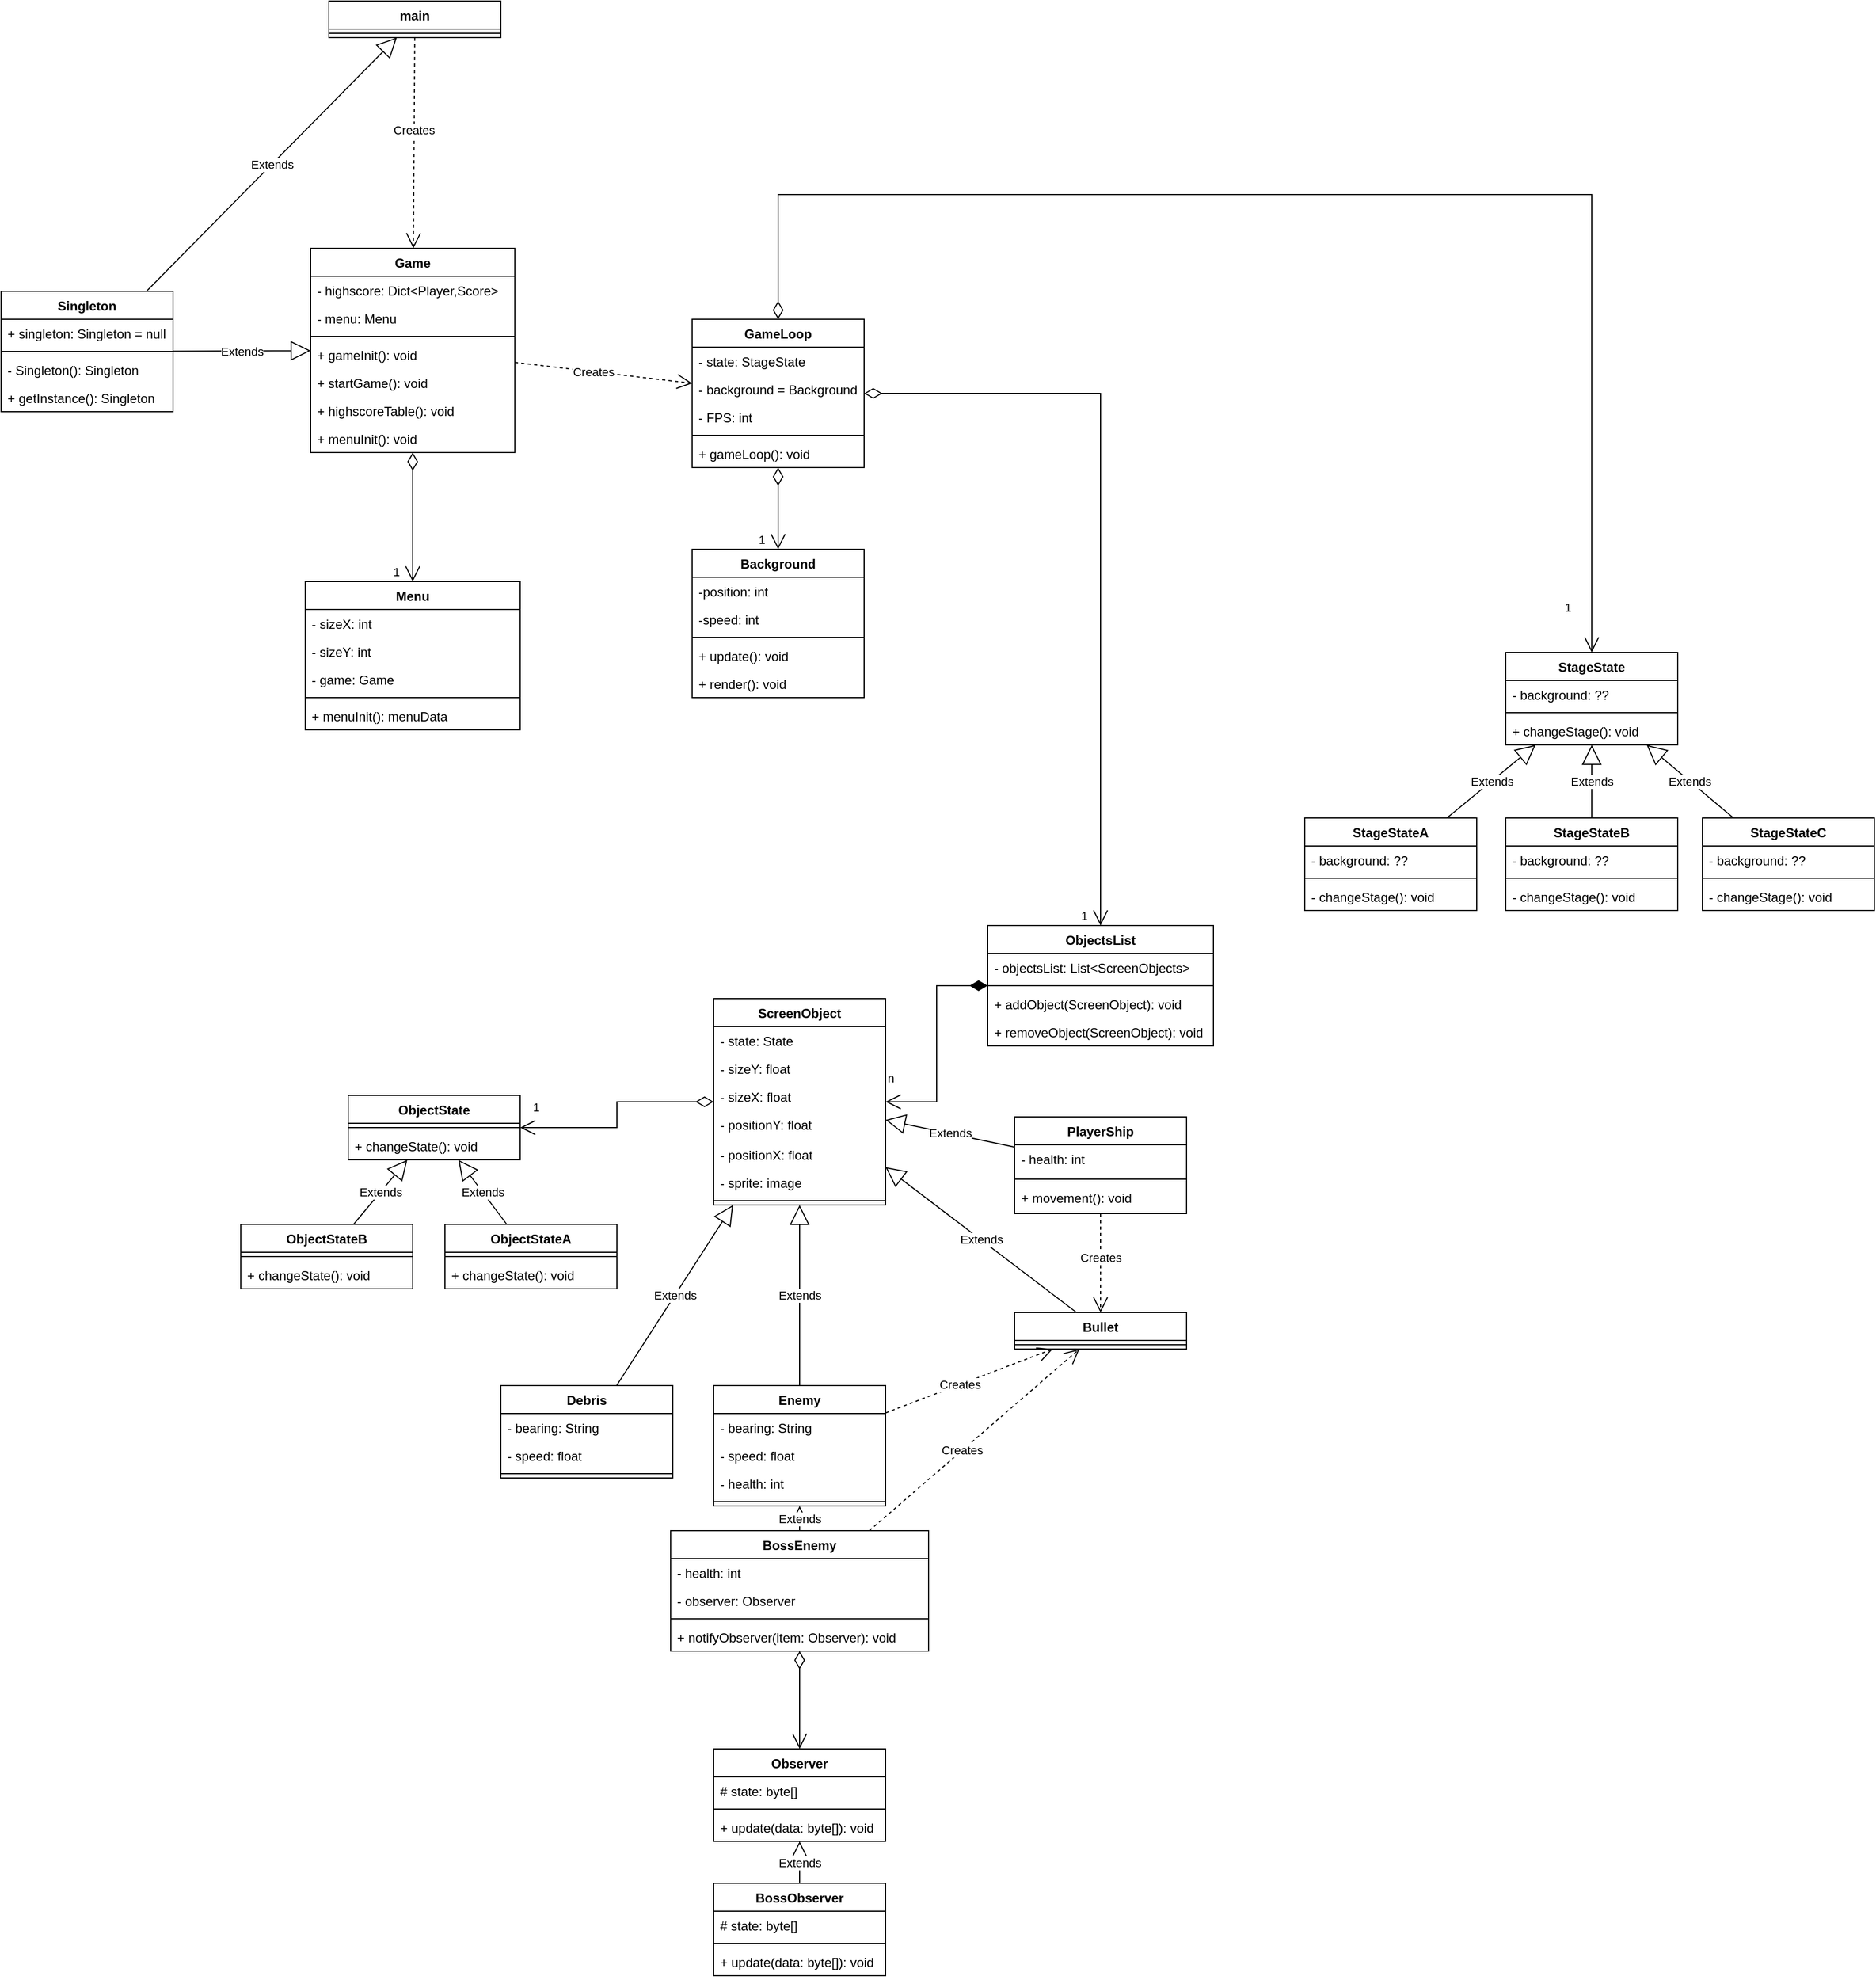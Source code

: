 <mxfile version="15.9.6" type="device"><diagram id="5GU9J7n69deFcwj34hFK" name="Page-1"><mxGraphModel dx="2181" dy="1895" grid="1" gridSize="10" guides="1" tooltips="1" connect="1" arrows="1" fold="1" page="1" pageScale="1" pageWidth="827" pageHeight="1169" math="0" shadow="0"><root><mxCell id="0"/><mxCell id="1" parent="0"/><mxCell id="Bd2ypG0HYfgtCxaTdTpd-13" value="Extends" style="endArrow=block;endSize=16;endFill=0;html=1;rounded=0;" edge="1" parent="1" source="Bd2ypG0HYfgtCxaTdTpd-39" target="Bd2ypG0HYfgtCxaTdTpd-30"><mxGeometry width="160" relative="1" as="geometry"><mxPoint x="330" y="628" as="sourcePoint"/><mxPoint x="490" y="628" as="targetPoint"/></mxGeometry></mxCell><mxCell id="Bd2ypG0HYfgtCxaTdTpd-16" value="Extends" style="endArrow=block;endSize=16;endFill=0;html=1;rounded=0;" edge="1" parent="1" source="Bd2ypG0HYfgtCxaTdTpd-43" target="Bd2ypG0HYfgtCxaTdTpd-30"><mxGeometry width="160" relative="1" as="geometry"><mxPoint x="340" y="598" as="sourcePoint"/><mxPoint x="340" y="540" as="targetPoint"/></mxGeometry></mxCell><mxCell id="Bd2ypG0HYfgtCxaTdTpd-26" value="ObjectsList" style="swimlane;fontStyle=1;align=center;verticalAlign=top;childLayout=stackLayout;horizontal=1;startSize=26;horizontalStack=0;resizeParent=1;resizeParentMax=0;resizeLast=0;collapsible=1;marginBottom=0;" vertex="1" parent="1"><mxGeometry x="505" y="350" width="210" height="112" as="geometry"/></mxCell><mxCell id="Bd2ypG0HYfgtCxaTdTpd-27" value="- objectsList: List&lt;ScreenObjects&gt; " style="text;strokeColor=none;fillColor=none;align=left;verticalAlign=top;spacingLeft=4;spacingRight=4;overflow=hidden;rotatable=0;points=[[0,0.5],[1,0.5]];portConstraint=eastwest;" vertex="1" parent="Bd2ypG0HYfgtCxaTdTpd-26"><mxGeometry y="26" width="210" height="26" as="geometry"/></mxCell><mxCell id="Bd2ypG0HYfgtCxaTdTpd-28" value="" style="line;strokeWidth=1;fillColor=none;align=left;verticalAlign=middle;spacingTop=-1;spacingLeft=3;spacingRight=3;rotatable=0;labelPosition=right;points=[];portConstraint=eastwest;" vertex="1" parent="Bd2ypG0HYfgtCxaTdTpd-26"><mxGeometry y="52" width="210" height="8" as="geometry"/></mxCell><mxCell id="Bd2ypG0HYfgtCxaTdTpd-166" value="+ addObject(ScreenObject): void" style="text;strokeColor=none;fillColor=none;align=left;verticalAlign=top;spacingLeft=4;spacingRight=4;overflow=hidden;rotatable=0;points=[[0,0.5],[1,0.5]];portConstraint=eastwest;" vertex="1" parent="Bd2ypG0HYfgtCxaTdTpd-26"><mxGeometry y="60" width="210" height="26" as="geometry"/></mxCell><mxCell id="Bd2ypG0HYfgtCxaTdTpd-167" value="+ removeObject(ScreenObject): void" style="text;strokeColor=none;fillColor=none;align=left;verticalAlign=top;spacingLeft=4;spacingRight=4;overflow=hidden;rotatable=0;points=[[0,0.5],[1,0.5]];portConstraint=eastwest;" vertex="1" parent="Bd2ypG0HYfgtCxaTdTpd-26"><mxGeometry y="86" width="210" height="26" as="geometry"/></mxCell><mxCell id="Bd2ypG0HYfgtCxaTdTpd-30" value="ScreenObject" style="swimlane;fontStyle=1;align=center;verticalAlign=top;childLayout=stackLayout;horizontal=1;startSize=26;horizontalStack=0;resizeParent=1;resizeParentMax=0;resizeLast=0;collapsible=1;marginBottom=0;" vertex="1" parent="1"><mxGeometry x="250" y="418" width="160" height="192" as="geometry"/></mxCell><mxCell id="Bd2ypG0HYfgtCxaTdTpd-38" value="- state: State" style="text;strokeColor=none;fillColor=none;align=left;verticalAlign=top;spacingLeft=4;spacingRight=4;overflow=hidden;rotatable=0;points=[[0,0.5],[1,0.5]];portConstraint=eastwest;" vertex="1" parent="Bd2ypG0HYfgtCxaTdTpd-30"><mxGeometry y="26" width="160" height="26" as="geometry"/></mxCell><mxCell id="Bd2ypG0HYfgtCxaTdTpd-37" value="- sizeY: float" style="text;strokeColor=none;fillColor=none;align=left;verticalAlign=top;spacingLeft=4;spacingRight=4;overflow=hidden;rotatable=0;points=[[0,0.5],[1,0.5]];portConstraint=eastwest;" vertex="1" parent="Bd2ypG0HYfgtCxaTdTpd-30"><mxGeometry y="52" width="160" height="26" as="geometry"/></mxCell><mxCell id="Bd2ypG0HYfgtCxaTdTpd-36" value="- sizeX: float " style="text;strokeColor=none;fillColor=none;align=left;verticalAlign=top;spacingLeft=4;spacingRight=4;overflow=hidden;rotatable=0;points=[[0,0.5],[1,0.5]];portConstraint=eastwest;" vertex="1" parent="Bd2ypG0HYfgtCxaTdTpd-30"><mxGeometry y="78" width="160" height="26" as="geometry"/></mxCell><mxCell id="Bd2ypG0HYfgtCxaTdTpd-35" value="- positionY: float" style="text;strokeColor=none;fillColor=none;align=left;verticalAlign=top;spacingLeft=4;spacingRight=4;overflow=hidden;rotatable=0;points=[[0,0.5],[1,0.5]];portConstraint=eastwest;" vertex="1" parent="Bd2ypG0HYfgtCxaTdTpd-30"><mxGeometry y="104" width="160" height="28" as="geometry"/></mxCell><mxCell id="Bd2ypG0HYfgtCxaTdTpd-168" value="- positionX: float " style="text;strokeColor=none;fillColor=none;align=left;verticalAlign=top;spacingLeft=4;spacingRight=4;overflow=hidden;rotatable=0;points=[[0,0.5],[1,0.5]];portConstraint=eastwest;" vertex="1" parent="Bd2ypG0HYfgtCxaTdTpd-30"><mxGeometry y="132" width="160" height="26" as="geometry"/></mxCell><mxCell id="Bd2ypG0HYfgtCxaTdTpd-130" value="- sprite: image" style="text;strokeColor=none;fillColor=none;align=left;verticalAlign=top;spacingLeft=4;spacingRight=4;overflow=hidden;rotatable=0;points=[[0,0.5],[1,0.5]];portConstraint=eastwest;" vertex="1" parent="Bd2ypG0HYfgtCxaTdTpd-30"><mxGeometry y="158" width="160" height="26" as="geometry"/></mxCell><mxCell id="Bd2ypG0HYfgtCxaTdTpd-32" value="" style="line;strokeWidth=1;fillColor=none;align=left;verticalAlign=middle;spacingTop=-1;spacingLeft=3;spacingRight=3;rotatable=0;labelPosition=right;points=[];portConstraint=eastwest;" vertex="1" parent="Bd2ypG0HYfgtCxaTdTpd-30"><mxGeometry y="184" width="160" height="8" as="geometry"/></mxCell><mxCell id="Bd2ypG0HYfgtCxaTdTpd-39" value="Enemy" style="swimlane;fontStyle=1;align=center;verticalAlign=top;childLayout=stackLayout;horizontal=1;startSize=26;horizontalStack=0;resizeParent=1;resizeParentMax=0;resizeLast=0;collapsible=1;marginBottom=0;" vertex="1" parent="1"><mxGeometry x="250" y="778" width="160" height="112" as="geometry"/></mxCell><mxCell id="Bd2ypG0HYfgtCxaTdTpd-164" value="- bearing: String" style="text;strokeColor=none;fillColor=none;align=left;verticalAlign=top;spacingLeft=4;spacingRight=4;overflow=hidden;rotatable=0;points=[[0,0.5],[1,0.5]];portConstraint=eastwest;" vertex="1" parent="Bd2ypG0HYfgtCxaTdTpd-39"><mxGeometry y="26" width="160" height="26" as="geometry"/></mxCell><mxCell id="Bd2ypG0HYfgtCxaTdTpd-165" value="- speed: float" style="text;strokeColor=none;fillColor=none;align=left;verticalAlign=top;spacingLeft=4;spacingRight=4;overflow=hidden;rotatable=0;points=[[0,0.5],[1,0.5]];portConstraint=eastwest;" vertex="1" parent="Bd2ypG0HYfgtCxaTdTpd-39"><mxGeometry y="52" width="160" height="26" as="geometry"/></mxCell><mxCell id="Bd2ypG0HYfgtCxaTdTpd-40" value="- health: int" style="text;strokeColor=none;fillColor=none;align=left;verticalAlign=top;spacingLeft=4;spacingRight=4;overflow=hidden;rotatable=0;points=[[0,0.5],[1,0.5]];portConstraint=eastwest;" vertex="1" parent="Bd2ypG0HYfgtCxaTdTpd-39"><mxGeometry y="78" width="160" height="26" as="geometry"/></mxCell><mxCell id="Bd2ypG0HYfgtCxaTdTpd-41" value="" style="line;strokeWidth=1;fillColor=none;align=left;verticalAlign=middle;spacingTop=-1;spacingLeft=3;spacingRight=3;rotatable=0;labelPosition=right;points=[];portConstraint=eastwest;" vertex="1" parent="Bd2ypG0HYfgtCxaTdTpd-39"><mxGeometry y="104" width="160" height="8" as="geometry"/></mxCell><mxCell id="Bd2ypG0HYfgtCxaTdTpd-43" value="PlayerShip" style="swimlane;fontStyle=1;align=center;verticalAlign=top;childLayout=stackLayout;horizontal=1;startSize=26;horizontalStack=0;resizeParent=1;resizeParentMax=0;resizeLast=0;collapsible=1;marginBottom=0;" vertex="1" parent="1"><mxGeometry x="530" y="528" width="160" height="90" as="geometry"/></mxCell><mxCell id="Bd2ypG0HYfgtCxaTdTpd-48" value="- health: int" style="text;strokeColor=none;fillColor=none;align=left;verticalAlign=top;spacingLeft=4;spacingRight=4;overflow=hidden;rotatable=0;points=[[0,0.5],[1,0.5]];portConstraint=eastwest;" vertex="1" parent="Bd2ypG0HYfgtCxaTdTpd-43"><mxGeometry y="26" width="160" height="28" as="geometry"/></mxCell><mxCell id="Bd2ypG0HYfgtCxaTdTpd-45" value="" style="line;strokeWidth=1;fillColor=none;align=left;verticalAlign=middle;spacingTop=-1;spacingLeft=3;spacingRight=3;rotatable=0;labelPosition=right;points=[];portConstraint=eastwest;" vertex="1" parent="Bd2ypG0HYfgtCxaTdTpd-43"><mxGeometry y="54" width="160" height="8" as="geometry"/></mxCell><mxCell id="Bd2ypG0HYfgtCxaTdTpd-185" value="+ movement(): void" style="text;strokeColor=none;fillColor=none;align=left;verticalAlign=top;spacingLeft=4;spacingRight=4;overflow=hidden;rotatable=0;points=[[0,0.5],[1,0.5]];portConstraint=eastwest;" vertex="1" parent="Bd2ypG0HYfgtCxaTdTpd-43"><mxGeometry y="62" width="160" height="28" as="geometry"/></mxCell><mxCell id="Bd2ypG0HYfgtCxaTdTpd-55" value="" style="endArrow=open;html=1;endSize=12;startArrow=diamondThin;startSize=14;startFill=1;edgeStyle=orthogonalEdgeStyle;align=left;verticalAlign=bottom;rounded=0;" edge="1" parent="1" source="Bd2ypG0HYfgtCxaTdTpd-26" target="Bd2ypG0HYfgtCxaTdTpd-30"><mxGeometry x="-1" y="3" relative="1" as="geometry"><mxPoint x="70" y="488" as="sourcePoint"/><mxPoint x="230" y="488" as="targetPoint"/></mxGeometry></mxCell><mxCell id="Bd2ypG0HYfgtCxaTdTpd-56" value="&lt;span style=&quot;color: rgb(0 , 0 , 0) ; font-family: &amp;#34;helvetica&amp;#34; ; font-size: 11px ; font-style: normal ; font-weight: 400 ; letter-spacing: normal ; text-align: left ; text-indent: 0px ; text-transform: none ; word-spacing: 0px ; background-color: rgb(255 , 255 , 255) ; display: inline ; float: none&quot;&gt;n&lt;/span&gt;" style="text;whiteSpace=wrap;html=1;" vertex="1" parent="1"><mxGeometry x="410" y="478" width="30" height="30" as="geometry"/></mxCell><mxCell id="Bd2ypG0HYfgtCxaTdTpd-63" value="1" style="endArrow=open;html=1;endSize=12;startArrow=diamondThin;startSize=14;startFill=0;edgeStyle=orthogonalEdgeStyle;align=left;verticalAlign=bottom;rounded=0;" edge="1" parent="1" source="Bd2ypG0HYfgtCxaTdTpd-153" target="Bd2ypG0HYfgtCxaTdTpd-26"><mxGeometry x="1" y="-20" relative="1" as="geometry"><mxPoint x="610" y="-115" as="sourcePoint"/><mxPoint x="550" y="210" as="targetPoint"/><mxPoint as="offset"/></mxGeometry></mxCell><mxCell id="Bd2ypG0HYfgtCxaTdTpd-64" value="Game" style="swimlane;fontStyle=1;align=center;verticalAlign=top;childLayout=stackLayout;horizontal=1;startSize=26;horizontalStack=0;resizeParent=1;resizeParentMax=0;resizeLast=0;collapsible=1;marginBottom=0;" vertex="1" parent="1"><mxGeometry x="-125" y="-280" width="190" height="190" as="geometry"/></mxCell><mxCell id="Bd2ypG0HYfgtCxaTdTpd-65" value="- highscore: Dict&lt;Player,Score&gt;&#10;" style="text;strokeColor=none;fillColor=none;align=left;verticalAlign=top;spacingLeft=4;spacingRight=4;overflow=hidden;rotatable=0;points=[[0,0.5],[1,0.5]];portConstraint=eastwest;" vertex="1" parent="Bd2ypG0HYfgtCxaTdTpd-64"><mxGeometry y="26" width="190" height="26" as="geometry"/></mxCell><mxCell id="Bd2ypG0HYfgtCxaTdTpd-146" value="- menu: Menu" style="text;strokeColor=none;fillColor=none;align=left;verticalAlign=top;spacingLeft=4;spacingRight=4;overflow=hidden;rotatable=0;points=[[0,0.5],[1,0.5]];portConstraint=eastwest;" vertex="1" parent="Bd2ypG0HYfgtCxaTdTpd-64"><mxGeometry y="52" width="190" height="26" as="geometry"/></mxCell><mxCell id="Bd2ypG0HYfgtCxaTdTpd-66" value="" style="line;strokeWidth=1;fillColor=none;align=left;verticalAlign=middle;spacingTop=-1;spacingLeft=3;spacingRight=3;rotatable=0;labelPosition=right;points=[];portConstraint=eastwest;" vertex="1" parent="Bd2ypG0HYfgtCxaTdTpd-64"><mxGeometry y="78" width="190" height="8" as="geometry"/></mxCell><mxCell id="Bd2ypG0HYfgtCxaTdTpd-109" value="+ gameInit(): void" style="text;strokeColor=none;fillColor=none;align=left;verticalAlign=top;spacingLeft=4;spacingRight=4;overflow=hidden;rotatable=0;points=[[0,0.5],[1,0.5]];portConstraint=eastwest;" vertex="1" parent="Bd2ypG0HYfgtCxaTdTpd-64"><mxGeometry y="86" width="190" height="26" as="geometry"/></mxCell><mxCell id="Bd2ypG0HYfgtCxaTdTpd-159" value="+ startGame(): void" style="text;strokeColor=none;fillColor=none;align=left;verticalAlign=top;spacingLeft=4;spacingRight=4;overflow=hidden;rotatable=0;points=[[0,0.5],[1,0.5]];portConstraint=eastwest;" vertex="1" parent="Bd2ypG0HYfgtCxaTdTpd-64"><mxGeometry y="112" width="190" height="26" as="geometry"/></mxCell><mxCell id="Bd2ypG0HYfgtCxaTdTpd-160" value="+ highscoreTable(): void" style="text;strokeColor=none;fillColor=none;align=left;verticalAlign=top;spacingLeft=4;spacingRight=4;overflow=hidden;rotatable=0;points=[[0,0.5],[1,0.5]];portConstraint=eastwest;" vertex="1" parent="Bd2ypG0HYfgtCxaTdTpd-64"><mxGeometry y="138" width="190" height="26" as="geometry"/></mxCell><mxCell id="Bd2ypG0HYfgtCxaTdTpd-161" value="+ menuInit(): void" style="text;strokeColor=none;fillColor=none;align=left;verticalAlign=top;spacingLeft=4;spacingRight=4;overflow=hidden;rotatable=0;points=[[0,0.5],[1,0.5]];portConstraint=eastwest;" vertex="1" parent="Bd2ypG0HYfgtCxaTdTpd-64"><mxGeometry y="164" width="190" height="26" as="geometry"/></mxCell><mxCell id="Bd2ypG0HYfgtCxaTdTpd-68" value="Creates" style="endArrow=open;endSize=12;dashed=1;html=1;rounded=0;" edge="1" parent="1" source="Bd2ypG0HYfgtCxaTdTpd-64" target="Bd2ypG0HYfgtCxaTdTpd-153"><mxGeometry x="-0.118" width="160" relative="1" as="geometry"><mxPoint x="550" y="340" as="sourcePoint"/><mxPoint x="470" y="-260" as="targetPoint"/><mxPoint as="offset"/></mxGeometry></mxCell><mxCell id="Bd2ypG0HYfgtCxaTdTpd-69" value="StageState" style="swimlane;fontStyle=1;align=center;verticalAlign=top;childLayout=stackLayout;horizontal=1;startSize=26;horizontalStack=0;resizeParent=1;resizeParentMax=0;resizeLast=0;collapsible=1;marginBottom=0;" vertex="1" parent="1"><mxGeometry x="987" y="96" width="160" height="86" as="geometry"/></mxCell><mxCell id="Bd2ypG0HYfgtCxaTdTpd-70" value="- background: ??" style="text;strokeColor=none;fillColor=none;align=left;verticalAlign=top;spacingLeft=4;spacingRight=4;overflow=hidden;rotatable=0;points=[[0,0.5],[1,0.5]];portConstraint=eastwest;" vertex="1" parent="Bd2ypG0HYfgtCxaTdTpd-69"><mxGeometry y="26" width="160" height="26" as="geometry"/></mxCell><mxCell id="Bd2ypG0HYfgtCxaTdTpd-71" value="" style="line;strokeWidth=1;fillColor=none;align=left;verticalAlign=middle;spacingTop=-1;spacingLeft=3;spacingRight=3;rotatable=0;labelPosition=right;points=[];portConstraint=eastwest;" vertex="1" parent="Bd2ypG0HYfgtCxaTdTpd-69"><mxGeometry y="52" width="160" height="8" as="geometry"/></mxCell><mxCell id="Bd2ypG0HYfgtCxaTdTpd-73" value="+ changeStage(): void" style="text;strokeColor=none;fillColor=none;align=left;verticalAlign=top;spacingLeft=4;spacingRight=4;overflow=hidden;rotatable=0;points=[[0,0.5],[1,0.5]];portConstraint=eastwest;" vertex="1" parent="Bd2ypG0HYfgtCxaTdTpd-69"><mxGeometry y="60" width="160" height="26" as="geometry"/></mxCell><mxCell id="Bd2ypG0HYfgtCxaTdTpd-75" value="1" style="endArrow=open;html=1;endSize=12;startArrow=diamondThin;startSize=14;startFill=0;edgeStyle=orthogonalEdgeStyle;align=left;verticalAlign=bottom;rounded=0;" edge="1" parent="1" source="Bd2ypG0HYfgtCxaTdTpd-153" target="Bd2ypG0HYfgtCxaTdTpd-69"><mxGeometry x="0.949" y="-27" relative="1" as="geometry"><mxPoint x="620" y="218" as="sourcePoint"/><mxPoint x="620" y="270" as="targetPoint"/><mxPoint as="offset"/><Array as="points"><mxPoint x="310" y="-330"/><mxPoint x="1067" y="-330"/></Array></mxGeometry></mxCell><mxCell id="Bd2ypG0HYfgtCxaTdTpd-76" value="StageStateA" style="swimlane;fontStyle=1;align=center;verticalAlign=top;childLayout=stackLayout;horizontal=1;startSize=26;horizontalStack=0;resizeParent=1;resizeParentMax=0;resizeLast=0;collapsible=1;marginBottom=0;" vertex="1" parent="1"><mxGeometry x="800" y="250" width="160" height="86" as="geometry"/></mxCell><mxCell id="Bd2ypG0HYfgtCxaTdTpd-77" value="- background: ??" style="text;strokeColor=none;fillColor=none;align=left;verticalAlign=top;spacingLeft=4;spacingRight=4;overflow=hidden;rotatable=0;points=[[0,0.5],[1,0.5]];portConstraint=eastwest;" vertex="1" parent="Bd2ypG0HYfgtCxaTdTpd-76"><mxGeometry y="26" width="160" height="26" as="geometry"/></mxCell><mxCell id="Bd2ypG0HYfgtCxaTdTpd-78" value="" style="line;strokeWidth=1;fillColor=none;align=left;verticalAlign=middle;spacingTop=-1;spacingLeft=3;spacingRight=3;rotatable=0;labelPosition=right;points=[];portConstraint=eastwest;" vertex="1" parent="Bd2ypG0HYfgtCxaTdTpd-76"><mxGeometry y="52" width="160" height="8" as="geometry"/></mxCell><mxCell id="Bd2ypG0HYfgtCxaTdTpd-79" value="- changeStage(): void" style="text;strokeColor=none;fillColor=none;align=left;verticalAlign=top;spacingLeft=4;spacingRight=4;overflow=hidden;rotatable=0;points=[[0,0.5],[1,0.5]];portConstraint=eastwest;" vertex="1" parent="Bd2ypG0HYfgtCxaTdTpd-76"><mxGeometry y="60" width="160" height="26" as="geometry"/></mxCell><mxCell id="Bd2ypG0HYfgtCxaTdTpd-80" value="StageStateB" style="swimlane;fontStyle=1;align=center;verticalAlign=top;childLayout=stackLayout;horizontal=1;startSize=26;horizontalStack=0;resizeParent=1;resizeParentMax=0;resizeLast=0;collapsible=1;marginBottom=0;" vertex="1" parent="1"><mxGeometry x="987" y="250" width="160" height="86" as="geometry"/></mxCell><mxCell id="Bd2ypG0HYfgtCxaTdTpd-81" value="- background: ??" style="text;strokeColor=none;fillColor=none;align=left;verticalAlign=top;spacingLeft=4;spacingRight=4;overflow=hidden;rotatable=0;points=[[0,0.5],[1,0.5]];portConstraint=eastwest;" vertex="1" parent="Bd2ypG0HYfgtCxaTdTpd-80"><mxGeometry y="26" width="160" height="26" as="geometry"/></mxCell><mxCell id="Bd2ypG0HYfgtCxaTdTpd-82" value="" style="line;strokeWidth=1;fillColor=none;align=left;verticalAlign=middle;spacingTop=-1;spacingLeft=3;spacingRight=3;rotatable=0;labelPosition=right;points=[];portConstraint=eastwest;" vertex="1" parent="Bd2ypG0HYfgtCxaTdTpd-80"><mxGeometry y="52" width="160" height="8" as="geometry"/></mxCell><mxCell id="Bd2ypG0HYfgtCxaTdTpd-83" value="- changeStage(): void" style="text;strokeColor=none;fillColor=none;align=left;verticalAlign=top;spacingLeft=4;spacingRight=4;overflow=hidden;rotatable=0;points=[[0,0.5],[1,0.5]];portConstraint=eastwest;" vertex="1" parent="Bd2ypG0HYfgtCxaTdTpd-80"><mxGeometry y="60" width="160" height="26" as="geometry"/></mxCell><mxCell id="Bd2ypG0HYfgtCxaTdTpd-84" value="StageStateC" style="swimlane;fontStyle=1;align=center;verticalAlign=top;childLayout=stackLayout;horizontal=1;startSize=26;horizontalStack=0;resizeParent=1;resizeParentMax=0;resizeLast=0;collapsible=1;marginBottom=0;" vertex="1" parent="1"><mxGeometry x="1170" y="250" width="160" height="86" as="geometry"/></mxCell><mxCell id="Bd2ypG0HYfgtCxaTdTpd-85" value="- background: ??" style="text;strokeColor=none;fillColor=none;align=left;verticalAlign=top;spacingLeft=4;spacingRight=4;overflow=hidden;rotatable=0;points=[[0,0.5],[1,0.5]];portConstraint=eastwest;" vertex="1" parent="Bd2ypG0HYfgtCxaTdTpd-84"><mxGeometry y="26" width="160" height="26" as="geometry"/></mxCell><mxCell id="Bd2ypG0HYfgtCxaTdTpd-86" value="" style="line;strokeWidth=1;fillColor=none;align=left;verticalAlign=middle;spacingTop=-1;spacingLeft=3;spacingRight=3;rotatable=0;labelPosition=right;points=[];portConstraint=eastwest;" vertex="1" parent="Bd2ypG0HYfgtCxaTdTpd-84"><mxGeometry y="52" width="160" height="8" as="geometry"/></mxCell><mxCell id="Bd2ypG0HYfgtCxaTdTpd-87" value="- changeStage(): void" style="text;strokeColor=none;fillColor=none;align=left;verticalAlign=top;spacingLeft=4;spacingRight=4;overflow=hidden;rotatable=0;points=[[0,0.5],[1,0.5]];portConstraint=eastwest;" vertex="1" parent="Bd2ypG0HYfgtCxaTdTpd-84"><mxGeometry y="60" width="160" height="26" as="geometry"/></mxCell><mxCell id="Bd2ypG0HYfgtCxaTdTpd-88" value="Extends" style="endArrow=block;endSize=16;endFill=0;html=1;rounded=0;" edge="1" parent="1" source="Bd2ypG0HYfgtCxaTdTpd-76" target="Bd2ypG0HYfgtCxaTdTpd-69"><mxGeometry width="160" relative="1" as="geometry"><mxPoint x="492.378" y="472" as="sourcePoint"/><mxPoint x="420" y="415.476" as="targetPoint"/></mxGeometry></mxCell><mxCell id="Bd2ypG0HYfgtCxaTdTpd-89" value="Extends" style="endArrow=block;endSize=16;endFill=0;html=1;rounded=0;" edge="1" parent="1" source="Bd2ypG0HYfgtCxaTdTpd-80" target="Bd2ypG0HYfgtCxaTdTpd-69"><mxGeometry width="160" relative="1" as="geometry"><mxPoint x="897.539" y="260" as="sourcePoint"/><mxPoint x="909.461" y="192" as="targetPoint"/></mxGeometry></mxCell><mxCell id="Bd2ypG0HYfgtCxaTdTpd-90" value="Extends" style="endArrow=block;endSize=16;endFill=0;html=1;rounded=0;" edge="1" parent="1" source="Bd2ypG0HYfgtCxaTdTpd-84" target="Bd2ypG0HYfgtCxaTdTpd-69"><mxGeometry width="160" relative="1" as="geometry"><mxPoint x="907.539" y="270" as="sourcePoint"/><mxPoint x="919.461" y="202" as="targetPoint"/></mxGeometry></mxCell><mxCell id="Bd2ypG0HYfgtCxaTdTpd-91" value="ObjectState" style="swimlane;fontStyle=1;align=center;verticalAlign=top;childLayout=stackLayout;horizontal=1;startSize=26;horizontalStack=0;resizeParent=1;resizeParentMax=0;resizeLast=0;collapsible=1;marginBottom=0;" vertex="1" parent="1"><mxGeometry x="-90" y="508" width="160" height="60" as="geometry"/></mxCell><mxCell id="Bd2ypG0HYfgtCxaTdTpd-93" value="" style="line;strokeWidth=1;fillColor=none;align=left;verticalAlign=middle;spacingTop=-1;spacingLeft=3;spacingRight=3;rotatable=0;labelPosition=right;points=[];portConstraint=eastwest;" vertex="1" parent="Bd2ypG0HYfgtCxaTdTpd-91"><mxGeometry y="26" width="160" height="8" as="geometry"/></mxCell><mxCell id="Bd2ypG0HYfgtCxaTdTpd-94" value="+ changeState(): void" style="text;strokeColor=none;fillColor=none;align=left;verticalAlign=top;spacingLeft=4;spacingRight=4;overflow=hidden;rotatable=0;points=[[0,0.5],[1,0.5]];portConstraint=eastwest;" vertex="1" parent="Bd2ypG0HYfgtCxaTdTpd-91"><mxGeometry y="34" width="160" height="26" as="geometry"/></mxCell><mxCell id="Bd2ypG0HYfgtCxaTdTpd-95" value="1" style="endArrow=open;html=1;endSize=12;startArrow=diamondThin;startSize=14;startFill=0;edgeStyle=orthogonalEdgeStyle;align=left;verticalAlign=bottom;rounded=0;" edge="1" parent="1" source="Bd2ypG0HYfgtCxaTdTpd-30" target="Bd2ypG0HYfgtCxaTdTpd-91"><mxGeometry x="0.908" y="-10" relative="1" as="geometry"><mxPoint x="700" y="307" as="sourcePoint"/><mxPoint x="837" y="307" as="targetPoint"/><mxPoint as="offset"/></mxGeometry></mxCell><mxCell id="Bd2ypG0HYfgtCxaTdTpd-96" value="ObjectStateB" style="swimlane;fontStyle=1;align=center;verticalAlign=top;childLayout=stackLayout;horizontal=1;startSize=26;horizontalStack=0;resizeParent=1;resizeParentMax=0;resizeLast=0;collapsible=1;marginBottom=0;" vertex="1" parent="1"><mxGeometry x="-190" y="628" width="160" height="60" as="geometry"/></mxCell><mxCell id="Bd2ypG0HYfgtCxaTdTpd-97" value="" style="line;strokeWidth=1;fillColor=none;align=left;verticalAlign=middle;spacingTop=-1;spacingLeft=3;spacingRight=3;rotatable=0;labelPosition=right;points=[];portConstraint=eastwest;" vertex="1" parent="Bd2ypG0HYfgtCxaTdTpd-96"><mxGeometry y="26" width="160" height="8" as="geometry"/></mxCell><mxCell id="Bd2ypG0HYfgtCxaTdTpd-98" value="+ changeState(): void" style="text;strokeColor=none;fillColor=none;align=left;verticalAlign=top;spacingLeft=4;spacingRight=4;overflow=hidden;rotatable=0;points=[[0,0.5],[1,0.5]];portConstraint=eastwest;" vertex="1" parent="Bd2ypG0HYfgtCxaTdTpd-96"><mxGeometry y="34" width="160" height="26" as="geometry"/></mxCell><mxCell id="Bd2ypG0HYfgtCxaTdTpd-99" value="ObjectStateA" style="swimlane;fontStyle=1;align=center;verticalAlign=top;childLayout=stackLayout;horizontal=1;startSize=26;horizontalStack=0;resizeParent=1;resizeParentMax=0;resizeLast=0;collapsible=1;marginBottom=0;" vertex="1" parent="1"><mxGeometry y="628" width="160" height="60" as="geometry"/></mxCell><mxCell id="Bd2ypG0HYfgtCxaTdTpd-100" value="" style="line;strokeWidth=1;fillColor=none;align=left;verticalAlign=middle;spacingTop=-1;spacingLeft=3;spacingRight=3;rotatable=0;labelPosition=right;points=[];portConstraint=eastwest;" vertex="1" parent="Bd2ypG0HYfgtCxaTdTpd-99"><mxGeometry y="26" width="160" height="8" as="geometry"/></mxCell><mxCell id="Bd2ypG0HYfgtCxaTdTpd-101" value="+ changeState(): void" style="text;strokeColor=none;fillColor=none;align=left;verticalAlign=top;spacingLeft=4;spacingRight=4;overflow=hidden;rotatable=0;points=[[0,0.5],[1,0.5]];portConstraint=eastwest;" vertex="1" parent="Bd2ypG0HYfgtCxaTdTpd-99"><mxGeometry y="34" width="160" height="26" as="geometry"/></mxCell><mxCell id="Bd2ypG0HYfgtCxaTdTpd-102" value="Extends" style="endArrow=block;endSize=16;endFill=0;html=1;rounded=0;" edge="1" parent="1" source="Bd2ypG0HYfgtCxaTdTpd-96" target="Bd2ypG0HYfgtCxaTdTpd-91"><mxGeometry width="160" relative="1" as="geometry"><mxPoint x="897.539" y="418" as="sourcePoint"/><mxPoint x="909.461" y="350" as="targetPoint"/></mxGeometry></mxCell><mxCell id="Bd2ypG0HYfgtCxaTdTpd-103" value="Extends" style="endArrow=block;endSize=16;endFill=0;html=1;rounded=0;" edge="1" parent="1" source="Bd2ypG0HYfgtCxaTdTpd-99" target="Bd2ypG0HYfgtCxaTdTpd-91"><mxGeometry width="160" relative="1" as="geometry"><mxPoint x="-75" y="638" as="sourcePoint"/><mxPoint x="-25" y="578" as="targetPoint"/></mxGeometry></mxCell><mxCell id="Bd2ypG0HYfgtCxaTdTpd-104" value="BossEnemy" style="swimlane;fontStyle=1;align=center;verticalAlign=top;childLayout=stackLayout;horizontal=1;startSize=26;horizontalStack=0;resizeParent=1;resizeParentMax=0;resizeLast=0;collapsible=1;marginBottom=0;" vertex="1" parent="1"><mxGeometry x="210" y="913" width="240" height="112" as="geometry"/></mxCell><mxCell id="Bd2ypG0HYfgtCxaTdTpd-105" value="- health: int" style="text;strokeColor=none;fillColor=none;align=left;verticalAlign=top;spacingLeft=4;spacingRight=4;overflow=hidden;rotatable=0;points=[[0,0.5],[1,0.5]];portConstraint=eastwest;" vertex="1" parent="Bd2ypG0HYfgtCxaTdTpd-104"><mxGeometry y="26" width="240" height="26" as="geometry"/></mxCell><mxCell id="Bd2ypG0HYfgtCxaTdTpd-120" value="- observer: Observer" style="text;strokeColor=none;fillColor=none;align=left;verticalAlign=top;spacingLeft=4;spacingRight=4;overflow=hidden;rotatable=0;points=[[0,0.5],[1,0.5]];portConstraint=eastwest;" vertex="1" parent="Bd2ypG0HYfgtCxaTdTpd-104"><mxGeometry y="52" width="240" height="26" as="geometry"/></mxCell><mxCell id="Bd2ypG0HYfgtCxaTdTpd-106" value="" style="line;strokeWidth=1;fillColor=none;align=left;verticalAlign=middle;spacingTop=-1;spacingLeft=3;spacingRight=3;rotatable=0;labelPosition=right;points=[];portConstraint=eastwest;" vertex="1" parent="Bd2ypG0HYfgtCxaTdTpd-104"><mxGeometry y="78" width="240" height="8" as="geometry"/></mxCell><mxCell id="Bd2ypG0HYfgtCxaTdTpd-121" value="+ notifyObserver(item: Observer): void" style="text;strokeColor=none;fillColor=none;align=left;verticalAlign=top;spacingLeft=4;spacingRight=4;overflow=hidden;rotatable=0;points=[[0,0.5],[1,0.5]];portConstraint=eastwest;" vertex="1" parent="Bd2ypG0HYfgtCxaTdTpd-104"><mxGeometry y="86" width="240" height="26" as="geometry"/></mxCell><mxCell id="Bd2ypG0HYfgtCxaTdTpd-107" value="Extends" style="endArrow=block;endSize=16;endFill=0;html=1;rounded=0;" edge="1" parent="1" source="Bd2ypG0HYfgtCxaTdTpd-104" target="Bd2ypG0HYfgtCxaTdTpd-39"><mxGeometry width="160" relative="1" as="geometry"><mxPoint x="340" y="788" as="sourcePoint"/><mxPoint x="340" y="722" as="targetPoint"/></mxGeometry></mxCell><mxCell id="Bd2ypG0HYfgtCxaTdTpd-110" value="Observer" style="swimlane;fontStyle=1;align=center;verticalAlign=top;childLayout=stackLayout;horizontal=1;startSize=26;horizontalStack=0;resizeParent=1;resizeParentMax=0;resizeLast=0;collapsible=1;marginBottom=0;" vertex="1" parent="1"><mxGeometry x="250" y="1116" width="160" height="86" as="geometry"/></mxCell><mxCell id="Bd2ypG0HYfgtCxaTdTpd-111" value="# state: byte[]" style="text;strokeColor=none;fillColor=none;align=left;verticalAlign=top;spacingLeft=4;spacingRight=4;overflow=hidden;rotatable=0;points=[[0,0.5],[1,0.5]];portConstraint=eastwest;" vertex="1" parent="Bd2ypG0HYfgtCxaTdTpd-110"><mxGeometry y="26" width="160" height="26" as="geometry"/></mxCell><mxCell id="Bd2ypG0HYfgtCxaTdTpd-112" value="" style="line;strokeWidth=1;fillColor=none;align=left;verticalAlign=middle;spacingTop=-1;spacingLeft=3;spacingRight=3;rotatable=0;labelPosition=right;points=[];portConstraint=eastwest;" vertex="1" parent="Bd2ypG0HYfgtCxaTdTpd-110"><mxGeometry y="52" width="160" height="8" as="geometry"/></mxCell><mxCell id="Bd2ypG0HYfgtCxaTdTpd-113" value="+ update(data: byte[]): void" style="text;strokeColor=none;fillColor=none;align=left;verticalAlign=top;spacingLeft=4;spacingRight=4;overflow=hidden;rotatable=0;points=[[0,0.5],[1,0.5]];portConstraint=eastwest;" vertex="1" parent="Bd2ypG0HYfgtCxaTdTpd-110"><mxGeometry y="60" width="160" height="26" as="geometry"/></mxCell><mxCell id="Bd2ypG0HYfgtCxaTdTpd-114" value="" style="endArrow=open;html=1;endSize=12;startArrow=diamondThin;startSize=14;startFill=0;edgeStyle=orthogonalEdgeStyle;align=left;verticalAlign=bottom;rounded=0;" edge="1" parent="1" source="Bd2ypG0HYfgtCxaTdTpd-104" target="Bd2ypG0HYfgtCxaTdTpd-110"><mxGeometry x="1" y="-20" relative="1" as="geometry"><mxPoint x="620" y="504" as="sourcePoint"/><mxPoint x="620" y="556" as="targetPoint"/><mxPoint as="offset"/></mxGeometry></mxCell><mxCell id="Bd2ypG0HYfgtCxaTdTpd-115" value="BossObserver" style="swimlane;fontStyle=1;align=center;verticalAlign=top;childLayout=stackLayout;horizontal=1;startSize=26;horizontalStack=0;resizeParent=1;resizeParentMax=0;resizeLast=0;collapsible=1;marginBottom=0;" vertex="1" parent="1"><mxGeometry x="250" y="1241" width="160" height="86" as="geometry"/></mxCell><mxCell id="Bd2ypG0HYfgtCxaTdTpd-116" value="# state: byte[]" style="text;strokeColor=none;fillColor=none;align=left;verticalAlign=top;spacingLeft=4;spacingRight=4;overflow=hidden;rotatable=0;points=[[0,0.5],[1,0.5]];portConstraint=eastwest;" vertex="1" parent="Bd2ypG0HYfgtCxaTdTpd-115"><mxGeometry y="26" width="160" height="26" as="geometry"/></mxCell><mxCell id="Bd2ypG0HYfgtCxaTdTpd-117" value="" style="line;strokeWidth=1;fillColor=none;align=left;verticalAlign=middle;spacingTop=-1;spacingLeft=3;spacingRight=3;rotatable=0;labelPosition=right;points=[];portConstraint=eastwest;" vertex="1" parent="Bd2ypG0HYfgtCxaTdTpd-115"><mxGeometry y="52" width="160" height="8" as="geometry"/></mxCell><mxCell id="Bd2ypG0HYfgtCxaTdTpd-118" value="+ update(data: byte[]): void" style="text;strokeColor=none;fillColor=none;align=left;verticalAlign=top;spacingLeft=4;spacingRight=4;overflow=hidden;rotatable=0;points=[[0,0.5],[1,0.5]];portConstraint=eastwest;" vertex="1" parent="Bd2ypG0HYfgtCxaTdTpd-115"><mxGeometry y="60" width="160" height="26" as="geometry"/></mxCell><mxCell id="Bd2ypG0HYfgtCxaTdTpd-119" value="Extends" style="endArrow=block;endSize=16;endFill=0;html=1;rounded=0;" edge="1" parent="1" source="Bd2ypG0HYfgtCxaTdTpd-115" target="Bd2ypG0HYfgtCxaTdTpd-110"><mxGeometry width="160" relative="1" as="geometry"><mxPoint x="162.378" y="973" as="sourcePoint"/><mxPoint x="90" y="916.476" as="targetPoint"/></mxGeometry></mxCell><mxCell id="Bd2ypG0HYfgtCxaTdTpd-122" value="Bullet" style="swimlane;fontStyle=1;align=center;verticalAlign=top;childLayout=stackLayout;horizontal=1;startSize=26;horizontalStack=0;resizeParent=1;resizeParentMax=0;resizeLast=0;collapsible=1;marginBottom=0;" vertex="1" parent="1"><mxGeometry x="530" y="710" width="160" height="34" as="geometry"/></mxCell><mxCell id="Bd2ypG0HYfgtCxaTdTpd-125" value="" style="line;strokeWidth=1;fillColor=none;align=left;verticalAlign=middle;spacingTop=-1;spacingLeft=3;spacingRight=3;rotatable=0;labelPosition=right;points=[];portConstraint=eastwest;" vertex="1" parent="Bd2ypG0HYfgtCxaTdTpd-122"><mxGeometry y="26" width="160" height="8" as="geometry"/></mxCell><mxCell id="Bd2ypG0HYfgtCxaTdTpd-126" value="Extends" style="endArrow=block;endSize=16;endFill=0;html=1;rounded=0;" edge="1" parent="1" source="Bd2ypG0HYfgtCxaTdTpd-122" target="Bd2ypG0HYfgtCxaTdTpd-30"><mxGeometry width="160" relative="1" as="geometry"><mxPoint x="520" y="547" as="sourcePoint"/><mxPoint x="420" y="527" as="targetPoint"/></mxGeometry></mxCell><mxCell id="Bd2ypG0HYfgtCxaTdTpd-127" value="Creates" style="endArrow=open;endSize=12;dashed=1;html=1;rounded=0;" edge="1" parent="1" source="Bd2ypG0HYfgtCxaTdTpd-43" target="Bd2ypG0HYfgtCxaTdTpd-122"><mxGeometry x="-0.118" width="160" relative="1" as="geometry"><mxPoint x="410" y="307" as="sourcePoint"/><mxPoint x="540" y="307" as="targetPoint"/><mxPoint as="offset"/></mxGeometry></mxCell><mxCell id="Bd2ypG0HYfgtCxaTdTpd-128" value="Creates" style="endArrow=open;endSize=12;dashed=1;html=1;rounded=0;" edge="1" parent="1" source="Bd2ypG0HYfgtCxaTdTpd-39" target="Bd2ypG0HYfgtCxaTdTpd-122"><mxGeometry x="-0.118" width="160" relative="1" as="geometry"><mxPoint x="605.172" y="608" as="sourcePoint"/><mxPoint x="618.046" y="720" as="targetPoint"/><mxPoint as="offset"/></mxGeometry></mxCell><mxCell id="Bd2ypG0HYfgtCxaTdTpd-129" value="Creates" style="endArrow=open;endSize=12;dashed=1;html=1;rounded=0;" edge="1" parent="1" source="Bd2ypG0HYfgtCxaTdTpd-104" target="Bd2ypG0HYfgtCxaTdTpd-122"><mxGeometry x="-0.118" width="160" relative="1" as="geometry"><mxPoint x="615.172" y="618" as="sourcePoint"/><mxPoint x="560" y="788" as="targetPoint"/><mxPoint as="offset"/></mxGeometry></mxCell><mxCell id="Bd2ypG0HYfgtCxaTdTpd-133" value="Singleton" style="swimlane;fontStyle=1;align=center;verticalAlign=top;childLayout=stackLayout;horizontal=1;startSize=26;horizontalStack=0;resizeParent=1;resizeParentMax=0;resizeLast=0;collapsible=1;marginBottom=0;" vertex="1" parent="1"><mxGeometry x="-413" y="-240" width="160" height="112" as="geometry"/></mxCell><mxCell id="Bd2ypG0HYfgtCxaTdTpd-134" value="+ singleton: Singleton = null" style="text;strokeColor=none;fillColor=none;align=left;verticalAlign=top;spacingLeft=4;spacingRight=4;overflow=hidden;rotatable=0;points=[[0,0.5],[1,0.5]];portConstraint=eastwest;" vertex="1" parent="Bd2ypG0HYfgtCxaTdTpd-133"><mxGeometry y="26" width="160" height="26" as="geometry"/></mxCell><mxCell id="Bd2ypG0HYfgtCxaTdTpd-135" value="" style="line;strokeWidth=1;fillColor=none;align=left;verticalAlign=middle;spacingTop=-1;spacingLeft=3;spacingRight=3;rotatable=0;labelPosition=right;points=[];portConstraint=eastwest;" vertex="1" parent="Bd2ypG0HYfgtCxaTdTpd-133"><mxGeometry y="52" width="160" height="8" as="geometry"/></mxCell><mxCell id="Bd2ypG0HYfgtCxaTdTpd-136" value="- Singleton(): Singleton" style="text;strokeColor=none;fillColor=none;align=left;verticalAlign=top;spacingLeft=4;spacingRight=4;overflow=hidden;rotatable=0;points=[[0,0.5],[1,0.5]];portConstraint=eastwest;" vertex="1" parent="Bd2ypG0HYfgtCxaTdTpd-133"><mxGeometry y="60" width="160" height="26" as="geometry"/></mxCell><mxCell id="Bd2ypG0HYfgtCxaTdTpd-137" value="+ getInstance(): Singleton" style="text;strokeColor=none;fillColor=none;align=left;verticalAlign=top;spacingLeft=4;spacingRight=4;overflow=hidden;rotatable=0;points=[[0,0.5],[1,0.5]];portConstraint=eastwest;" vertex="1" parent="Bd2ypG0HYfgtCxaTdTpd-133"><mxGeometry y="86" width="160" height="26" as="geometry"/></mxCell><mxCell id="Bd2ypG0HYfgtCxaTdTpd-138" value="Extends" style="endArrow=block;endSize=16;endFill=0;html=1;rounded=0;" edge="1" parent="1" source="Bd2ypG0HYfgtCxaTdTpd-133" target="Bd2ypG0HYfgtCxaTdTpd-64"><mxGeometry width="160" relative="1" as="geometry"><mxPoint x="207" y="131.857" as="sourcePoint"/><mxPoint x="87" y="112.143" as="targetPoint"/></mxGeometry></mxCell><mxCell id="Bd2ypG0HYfgtCxaTdTpd-139" value="Menu" style="swimlane;fontStyle=1;align=center;verticalAlign=top;childLayout=stackLayout;horizontal=1;startSize=26;horizontalStack=0;resizeParent=1;resizeParentMax=0;resizeLast=0;collapsible=1;marginBottom=0;" vertex="1" parent="1"><mxGeometry x="-130" y="30" width="200" height="138" as="geometry"/></mxCell><mxCell id="Bd2ypG0HYfgtCxaTdTpd-140" value="- sizeX: int" style="text;strokeColor=none;fillColor=none;align=left;verticalAlign=top;spacingLeft=4;spacingRight=4;overflow=hidden;rotatable=0;points=[[0,0.5],[1,0.5]];portConstraint=eastwest;" vertex="1" parent="Bd2ypG0HYfgtCxaTdTpd-139"><mxGeometry y="26" width="200" height="26" as="geometry"/></mxCell><mxCell id="Bd2ypG0HYfgtCxaTdTpd-143" value="- sizeY: int" style="text;strokeColor=none;fillColor=none;align=left;verticalAlign=top;spacingLeft=4;spacingRight=4;overflow=hidden;rotatable=0;points=[[0,0.5],[1,0.5]];portConstraint=eastwest;" vertex="1" parent="Bd2ypG0HYfgtCxaTdTpd-139"><mxGeometry y="52" width="200" height="26" as="geometry"/></mxCell><mxCell id="Bd2ypG0HYfgtCxaTdTpd-162" value="- game: Game" style="text;strokeColor=none;fillColor=none;align=left;verticalAlign=top;spacingLeft=4;spacingRight=4;overflow=hidden;rotatable=0;points=[[0,0.5],[1,0.5]];portConstraint=eastwest;" vertex="1" parent="Bd2ypG0HYfgtCxaTdTpd-139"><mxGeometry y="78" width="200" height="26" as="geometry"/></mxCell><mxCell id="Bd2ypG0HYfgtCxaTdTpd-141" value="" style="line;strokeWidth=1;fillColor=none;align=left;verticalAlign=middle;spacingTop=-1;spacingLeft=3;spacingRight=3;rotatable=0;labelPosition=right;points=[];portConstraint=eastwest;" vertex="1" parent="Bd2ypG0HYfgtCxaTdTpd-139"><mxGeometry y="104" width="200" height="8" as="geometry"/></mxCell><mxCell id="Bd2ypG0HYfgtCxaTdTpd-142" value="+ menuInit(): menuData" style="text;strokeColor=none;fillColor=none;align=left;verticalAlign=top;spacingLeft=4;spacingRight=4;overflow=hidden;rotatable=0;points=[[0,0.5],[1,0.5]];portConstraint=eastwest;" vertex="1" parent="Bd2ypG0HYfgtCxaTdTpd-139"><mxGeometry y="112" width="200" height="26" as="geometry"/></mxCell><mxCell id="Bd2ypG0HYfgtCxaTdTpd-145" value="1" style="endArrow=open;html=1;endSize=12;startArrow=diamondThin;startSize=14;startFill=0;edgeStyle=orthogonalEdgeStyle;align=left;verticalAlign=bottom;rounded=0;" edge="1" parent="1" source="Bd2ypG0HYfgtCxaTdTpd-64" target="Bd2ypG0HYfgtCxaTdTpd-139"><mxGeometry x="1" y="-20" relative="1" as="geometry"><mxPoint x="287" y="184" as="sourcePoint"/><mxPoint x="287" y="270" as="targetPoint"/><mxPoint as="offset"/></mxGeometry></mxCell><mxCell id="Bd2ypG0HYfgtCxaTdTpd-147" value="main" style="swimlane;fontStyle=1;align=center;verticalAlign=top;childLayout=stackLayout;horizontal=1;startSize=26;horizontalStack=0;resizeParent=1;resizeParentMax=0;resizeLast=0;collapsible=1;marginBottom=0;" vertex="1" parent="1"><mxGeometry x="-108" y="-510" width="160" height="34" as="geometry"/></mxCell><mxCell id="Bd2ypG0HYfgtCxaTdTpd-149" value="" style="line;strokeWidth=1;fillColor=none;align=left;verticalAlign=middle;spacingTop=-1;spacingLeft=3;spacingRight=3;rotatable=0;labelPosition=right;points=[];portConstraint=eastwest;" vertex="1" parent="Bd2ypG0HYfgtCxaTdTpd-147"><mxGeometry y="26" width="160" height="8" as="geometry"/></mxCell><mxCell id="Bd2ypG0HYfgtCxaTdTpd-151" value="Extends" style="endArrow=block;endSize=16;endFill=0;html=1;rounded=0;" edge="1" parent="1" source="Bd2ypG0HYfgtCxaTdTpd-133" target="Bd2ypG0HYfgtCxaTdTpd-147"><mxGeometry width="160" relative="1" as="geometry"><mxPoint x="-243" y="-174" as="sourcePoint"/><mxPoint x="-113" y="-174" as="targetPoint"/></mxGeometry></mxCell><mxCell id="Bd2ypG0HYfgtCxaTdTpd-152" value="Creates" style="endArrow=open;endSize=12;dashed=1;html=1;rounded=0;" edge="1" parent="1" source="Bd2ypG0HYfgtCxaTdTpd-147" target="Bd2ypG0HYfgtCxaTdTpd-64"><mxGeometry x="-0.118" width="160" relative="1" as="geometry"><mxPoint x="77" y="-175.246" as="sourcePoint"/><mxPoint x="207" y="-176.951" as="targetPoint"/><mxPoint as="offset"/></mxGeometry></mxCell><mxCell id="Bd2ypG0HYfgtCxaTdTpd-153" value="GameLoop" style="swimlane;fontStyle=1;align=center;verticalAlign=top;childLayout=stackLayout;horizontal=1;startSize=26;horizontalStack=0;resizeParent=1;resizeParentMax=0;resizeLast=0;collapsible=1;marginBottom=0;" vertex="1" parent="1"><mxGeometry x="230" y="-214" width="160" height="138" as="geometry"/></mxCell><mxCell id="Bd2ypG0HYfgtCxaTdTpd-158" value="- state: StageState" style="text;strokeColor=none;fillColor=none;align=left;verticalAlign=top;spacingLeft=4;spacingRight=4;overflow=hidden;rotatable=0;points=[[0,0.5],[1,0.5]];portConstraint=eastwest;" vertex="1" parent="Bd2ypG0HYfgtCxaTdTpd-153"><mxGeometry y="26" width="160" height="26" as="geometry"/></mxCell><mxCell id="Bd2ypG0HYfgtCxaTdTpd-182" value="- background = Background" style="text;strokeColor=none;fillColor=none;align=left;verticalAlign=top;spacingLeft=4;spacingRight=4;overflow=hidden;rotatable=0;points=[[0,0.5],[1,0.5]];portConstraint=eastwest;" vertex="1" parent="Bd2ypG0HYfgtCxaTdTpd-153"><mxGeometry y="52" width="160" height="26" as="geometry"/></mxCell><mxCell id="Bd2ypG0HYfgtCxaTdTpd-183" value="- FPS: int" style="text;strokeColor=none;fillColor=none;align=left;verticalAlign=top;spacingLeft=4;spacingRight=4;overflow=hidden;rotatable=0;points=[[0,0.5],[1,0.5]];portConstraint=eastwest;" vertex="1" parent="Bd2ypG0HYfgtCxaTdTpd-153"><mxGeometry y="78" width="160" height="26" as="geometry"/></mxCell><mxCell id="Bd2ypG0HYfgtCxaTdTpd-155" value="" style="line;strokeWidth=1;fillColor=none;align=left;verticalAlign=middle;spacingTop=-1;spacingLeft=3;spacingRight=3;rotatable=0;labelPosition=right;points=[];portConstraint=eastwest;" vertex="1" parent="Bd2ypG0HYfgtCxaTdTpd-153"><mxGeometry y="104" width="160" height="8" as="geometry"/></mxCell><mxCell id="Bd2ypG0HYfgtCxaTdTpd-184" value="+ gameLoop(): void" style="text;strokeColor=none;fillColor=none;align=left;verticalAlign=top;spacingLeft=4;spacingRight=4;overflow=hidden;rotatable=0;points=[[0,0.5],[1,0.5]];portConstraint=eastwest;" vertex="1" parent="Bd2ypG0HYfgtCxaTdTpd-153"><mxGeometry y="112" width="160" height="26" as="geometry"/></mxCell><mxCell id="Bd2ypG0HYfgtCxaTdTpd-169" value="Debris" style="swimlane;fontStyle=1;align=center;verticalAlign=top;childLayout=stackLayout;horizontal=1;startSize=26;horizontalStack=0;resizeParent=1;resizeParentMax=0;resizeLast=0;collapsible=1;marginBottom=0;" vertex="1" parent="1"><mxGeometry x="52" y="778" width="160" height="86" as="geometry"/></mxCell><mxCell id="Bd2ypG0HYfgtCxaTdTpd-170" value="- bearing: String" style="text;strokeColor=none;fillColor=none;align=left;verticalAlign=top;spacingLeft=4;spacingRight=4;overflow=hidden;rotatable=0;points=[[0,0.5],[1,0.5]];portConstraint=eastwest;" vertex="1" parent="Bd2ypG0HYfgtCxaTdTpd-169"><mxGeometry y="26" width="160" height="26" as="geometry"/></mxCell><mxCell id="Bd2ypG0HYfgtCxaTdTpd-171" value="- speed: float" style="text;strokeColor=none;fillColor=none;align=left;verticalAlign=top;spacingLeft=4;spacingRight=4;overflow=hidden;rotatable=0;points=[[0,0.5],[1,0.5]];portConstraint=eastwest;" vertex="1" parent="Bd2ypG0HYfgtCxaTdTpd-169"><mxGeometry y="52" width="160" height="26" as="geometry"/></mxCell><mxCell id="Bd2ypG0HYfgtCxaTdTpd-173" value="" style="line;strokeWidth=1;fillColor=none;align=left;verticalAlign=middle;spacingTop=-1;spacingLeft=3;spacingRight=3;rotatable=0;labelPosition=right;points=[];portConstraint=eastwest;" vertex="1" parent="Bd2ypG0HYfgtCxaTdTpd-169"><mxGeometry y="78" width="160" height="8" as="geometry"/></mxCell><mxCell id="Bd2ypG0HYfgtCxaTdTpd-174" value="Extends" style="endArrow=block;endSize=16;endFill=0;html=1;rounded=0;" edge="1" parent="1" source="Bd2ypG0HYfgtCxaTdTpd-169" target="Bd2ypG0HYfgtCxaTdTpd-30"><mxGeometry width="160" relative="1" as="geometry"><mxPoint x="340" y="788.0" as="sourcePoint"/><mxPoint x="340" y="620.0" as="targetPoint"/></mxGeometry></mxCell><mxCell id="Bd2ypG0HYfgtCxaTdTpd-175" value="Background" style="swimlane;fontStyle=1;align=center;verticalAlign=top;childLayout=stackLayout;horizontal=1;startSize=26;horizontalStack=0;resizeParent=1;resizeParentMax=0;resizeLast=0;collapsible=1;marginBottom=0;" vertex="1" parent="1"><mxGeometry x="230" width="160" height="138" as="geometry"/></mxCell><mxCell id="Bd2ypG0HYfgtCxaTdTpd-176" value="-position: int" style="text;strokeColor=none;fillColor=none;align=left;verticalAlign=top;spacingLeft=4;spacingRight=4;overflow=hidden;rotatable=0;points=[[0,0.5],[1,0.5]];portConstraint=eastwest;" vertex="1" parent="Bd2ypG0HYfgtCxaTdTpd-175"><mxGeometry y="26" width="160" height="26" as="geometry"/></mxCell><mxCell id="Bd2ypG0HYfgtCxaTdTpd-180" value="-speed: int" style="text;strokeColor=none;fillColor=none;align=left;verticalAlign=top;spacingLeft=4;spacingRight=4;overflow=hidden;rotatable=0;points=[[0,0.5],[1,0.5]];portConstraint=eastwest;" vertex="1" parent="Bd2ypG0HYfgtCxaTdTpd-175"><mxGeometry y="52" width="160" height="26" as="geometry"/></mxCell><mxCell id="Bd2ypG0HYfgtCxaTdTpd-177" value="" style="line;strokeWidth=1;fillColor=none;align=left;verticalAlign=middle;spacingTop=-1;spacingLeft=3;spacingRight=3;rotatable=0;labelPosition=right;points=[];portConstraint=eastwest;" vertex="1" parent="Bd2ypG0HYfgtCxaTdTpd-175"><mxGeometry y="78" width="160" height="8" as="geometry"/></mxCell><mxCell id="Bd2ypG0HYfgtCxaTdTpd-178" value="+ update(): void" style="text;strokeColor=none;fillColor=none;align=left;verticalAlign=top;spacingLeft=4;spacingRight=4;overflow=hidden;rotatable=0;points=[[0,0.5],[1,0.5]];portConstraint=eastwest;" vertex="1" parent="Bd2ypG0HYfgtCxaTdTpd-175"><mxGeometry y="86" width="160" height="26" as="geometry"/></mxCell><mxCell id="Bd2ypG0HYfgtCxaTdTpd-179" value="+ render(): void" style="text;strokeColor=none;fillColor=none;align=left;verticalAlign=top;spacingLeft=4;spacingRight=4;overflow=hidden;rotatable=0;points=[[0,0.5],[1,0.5]];portConstraint=eastwest;" vertex="1" parent="Bd2ypG0HYfgtCxaTdTpd-175"><mxGeometry y="112" width="160" height="26" as="geometry"/></mxCell><mxCell id="Bd2ypG0HYfgtCxaTdTpd-181" value="1" style="endArrow=open;html=1;endSize=12;startArrow=diamondThin;startSize=14;startFill=0;edgeStyle=orthogonalEdgeStyle;align=left;verticalAlign=bottom;rounded=0;" edge="1" parent="1" source="Bd2ypG0HYfgtCxaTdTpd-153" target="Bd2ypG0HYfgtCxaTdTpd-175"><mxGeometry x="1" y="-20" relative="1" as="geometry"><mxPoint x="400" y="-174" as="sourcePoint"/><mxPoint x="620" y="360" as="targetPoint"/><mxPoint as="offset"/></mxGeometry></mxCell></root></mxGraphModel></diagram></mxfile>